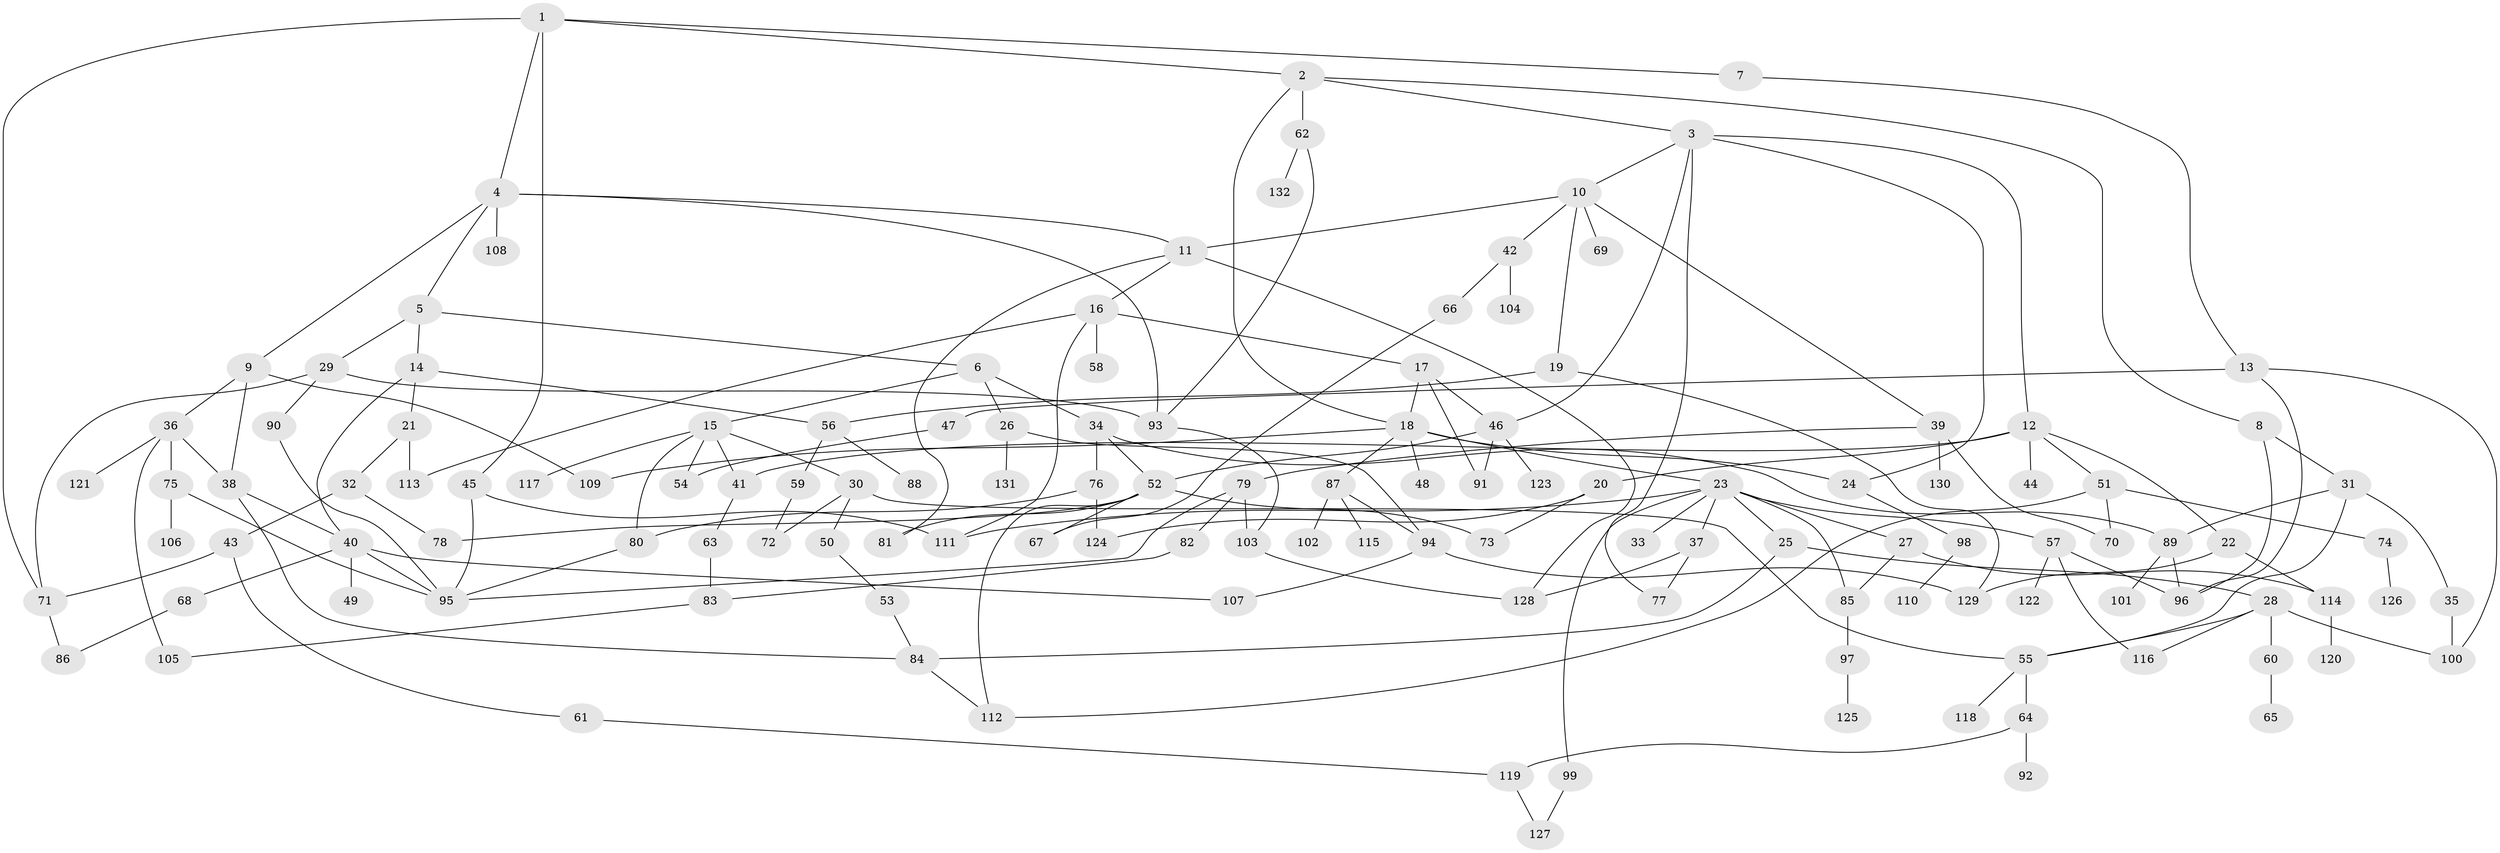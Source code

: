 // Generated by graph-tools (version 1.1) at 2025/42/03/09/25 04:42:36]
// undirected, 132 vertices, 191 edges
graph export_dot {
graph [start="1"]
  node [color=gray90,style=filled];
  1;
  2;
  3;
  4;
  5;
  6;
  7;
  8;
  9;
  10;
  11;
  12;
  13;
  14;
  15;
  16;
  17;
  18;
  19;
  20;
  21;
  22;
  23;
  24;
  25;
  26;
  27;
  28;
  29;
  30;
  31;
  32;
  33;
  34;
  35;
  36;
  37;
  38;
  39;
  40;
  41;
  42;
  43;
  44;
  45;
  46;
  47;
  48;
  49;
  50;
  51;
  52;
  53;
  54;
  55;
  56;
  57;
  58;
  59;
  60;
  61;
  62;
  63;
  64;
  65;
  66;
  67;
  68;
  69;
  70;
  71;
  72;
  73;
  74;
  75;
  76;
  77;
  78;
  79;
  80;
  81;
  82;
  83;
  84;
  85;
  86;
  87;
  88;
  89;
  90;
  91;
  92;
  93;
  94;
  95;
  96;
  97;
  98;
  99;
  100;
  101;
  102;
  103;
  104;
  105;
  106;
  107;
  108;
  109;
  110;
  111;
  112;
  113;
  114;
  115;
  116;
  117;
  118;
  119;
  120;
  121;
  122;
  123;
  124;
  125;
  126;
  127;
  128;
  129;
  130;
  131;
  132;
  1 -- 2;
  1 -- 4;
  1 -- 7;
  1 -- 45;
  1 -- 71;
  2 -- 3;
  2 -- 8;
  2 -- 62;
  2 -- 18;
  3 -- 10;
  3 -- 12;
  3 -- 77;
  3 -- 46;
  3 -- 24;
  4 -- 5;
  4 -- 9;
  4 -- 11;
  4 -- 93;
  4 -- 108;
  5 -- 6;
  5 -- 14;
  5 -- 29;
  6 -- 15;
  6 -- 26;
  6 -- 34;
  7 -- 13;
  8 -- 31;
  8 -- 96;
  9 -- 36;
  9 -- 38;
  9 -- 109;
  10 -- 19;
  10 -- 39;
  10 -- 42;
  10 -- 69;
  10 -- 11;
  11 -- 16;
  11 -- 81;
  11 -- 128;
  12 -- 20;
  12 -- 22;
  12 -- 41;
  12 -- 44;
  12 -- 51;
  13 -- 47;
  13 -- 100;
  13 -- 96;
  14 -- 21;
  14 -- 56;
  14 -- 40;
  15 -- 30;
  15 -- 54;
  15 -- 117;
  15 -- 80;
  15 -- 41;
  16 -- 17;
  16 -- 58;
  16 -- 113;
  16 -- 111;
  17 -- 18;
  17 -- 46;
  17 -- 91;
  18 -- 23;
  18 -- 24;
  18 -- 48;
  18 -- 87;
  18 -- 109;
  19 -- 56;
  19 -- 129;
  20 -- 124;
  20 -- 73;
  21 -- 32;
  21 -- 113;
  22 -- 114;
  22 -- 129;
  23 -- 25;
  23 -- 27;
  23 -- 33;
  23 -- 37;
  23 -- 57;
  23 -- 99;
  23 -- 111;
  23 -- 85;
  24 -- 98;
  25 -- 28;
  25 -- 84;
  26 -- 94;
  26 -- 131;
  27 -- 85;
  27 -- 114;
  28 -- 60;
  28 -- 55;
  28 -- 100;
  28 -- 116;
  29 -- 71;
  29 -- 90;
  29 -- 93;
  30 -- 50;
  30 -- 72;
  30 -- 55;
  31 -- 35;
  31 -- 55;
  31 -- 89;
  32 -- 43;
  32 -- 78;
  34 -- 76;
  34 -- 89;
  34 -- 52;
  35 -- 100;
  36 -- 75;
  36 -- 121;
  36 -- 105;
  36 -- 38;
  37 -- 128;
  37 -- 77;
  38 -- 40;
  38 -- 84;
  39 -- 79;
  39 -- 130;
  39 -- 70;
  40 -- 49;
  40 -- 68;
  40 -- 107;
  40 -- 95;
  41 -- 63;
  42 -- 66;
  42 -- 104;
  43 -- 61;
  43 -- 71;
  45 -- 111;
  45 -- 95;
  46 -- 52;
  46 -- 123;
  46 -- 91;
  47 -- 54;
  50 -- 53;
  51 -- 70;
  51 -- 74;
  51 -- 112;
  52 -- 67;
  52 -- 73;
  52 -- 78;
  52 -- 81;
  52 -- 112;
  53 -- 84;
  55 -- 64;
  55 -- 118;
  56 -- 59;
  56 -- 88;
  57 -- 116;
  57 -- 122;
  57 -- 96;
  59 -- 72;
  60 -- 65;
  61 -- 119;
  62 -- 132;
  62 -- 93;
  63 -- 83;
  64 -- 92;
  64 -- 119;
  66 -- 67;
  68 -- 86;
  71 -- 86;
  74 -- 126;
  75 -- 106;
  75 -- 95;
  76 -- 80;
  76 -- 124;
  79 -- 82;
  79 -- 103;
  79 -- 95;
  80 -- 95;
  82 -- 83;
  83 -- 105;
  84 -- 112;
  85 -- 97;
  87 -- 102;
  87 -- 115;
  87 -- 94;
  89 -- 101;
  89 -- 96;
  90 -- 95;
  93 -- 103;
  94 -- 129;
  94 -- 107;
  97 -- 125;
  98 -- 110;
  99 -- 127;
  103 -- 128;
  114 -- 120;
  119 -- 127;
}
